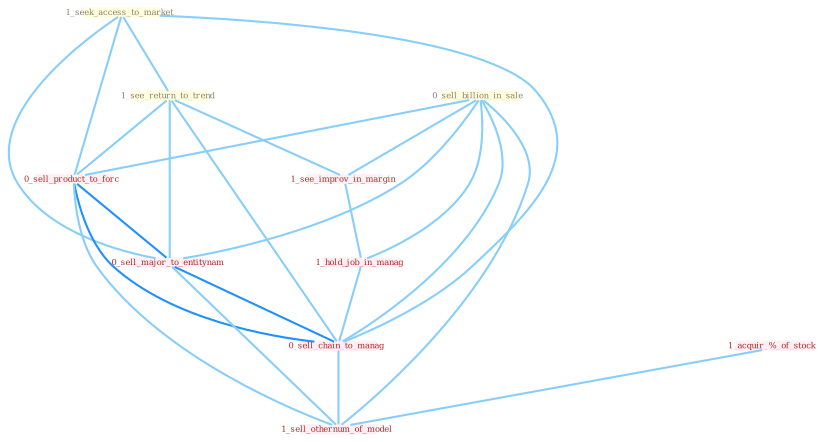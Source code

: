 Graph G{ 
    node
    [shape=polygon,style=filled,width=.5,height=.06,color="#BDFCC9",fixedsize=true,fontsize=4,
    fontcolor="#2f4f4f"];
    {node
    [color="#ffffe0", fontcolor="#8b7d6b"] "1_seek_access_to_market " "1_see_return_to_trend " "0_sell_billion_in_sale "}
{node [color="#fff0f5", fontcolor="#b22222"] "1_see_improv_in_margin " "1_acquir_%_of_stock " "1_hold_job_in_manag " "0_sell_product_to_forc " "0_sell_major_to_entitynam " "0_sell_chain_to_manag " "1_sell_othernum_of_model "}
edge [color="#B0E2FF"];

	"1_seek_access_to_market " -- "1_see_return_to_trend " [w="1", color="#87cefa" ];
	"1_seek_access_to_market " -- "0_sell_product_to_forc " [w="1", color="#87cefa" ];
	"1_seek_access_to_market " -- "0_sell_major_to_entitynam " [w="1", color="#87cefa" ];
	"1_seek_access_to_market " -- "0_sell_chain_to_manag " [w="1", color="#87cefa" ];
	"1_see_return_to_trend " -- "1_see_improv_in_margin " [w="1", color="#87cefa" ];
	"1_see_return_to_trend " -- "0_sell_product_to_forc " [w="1", color="#87cefa" ];
	"1_see_return_to_trend " -- "0_sell_major_to_entitynam " [w="1", color="#87cefa" ];
	"1_see_return_to_trend " -- "0_sell_chain_to_manag " [w="1", color="#87cefa" ];
	"0_sell_billion_in_sale " -- "1_see_improv_in_margin " [w="1", color="#87cefa" ];
	"0_sell_billion_in_sale " -- "1_hold_job_in_manag " [w="1", color="#87cefa" ];
	"0_sell_billion_in_sale " -- "0_sell_product_to_forc " [w="1", color="#87cefa" ];
	"0_sell_billion_in_sale " -- "0_sell_major_to_entitynam " [w="1", color="#87cefa" ];
	"0_sell_billion_in_sale " -- "0_sell_chain_to_manag " [w="1", color="#87cefa" ];
	"0_sell_billion_in_sale " -- "1_sell_othernum_of_model " [w="1", color="#87cefa" ];
	"1_see_improv_in_margin " -- "1_hold_job_in_manag " [w="1", color="#87cefa" ];
	"1_acquir_%_of_stock " -- "1_sell_othernum_of_model " [w="1", color="#87cefa" ];
	"1_hold_job_in_manag " -- "0_sell_chain_to_manag " [w="1", color="#87cefa" ];
	"0_sell_product_to_forc " -- "0_sell_major_to_entitynam " [w="2", color="#1e90ff" , len=0.8];
	"0_sell_product_to_forc " -- "0_sell_chain_to_manag " [w="2", color="#1e90ff" , len=0.8];
	"0_sell_product_to_forc " -- "1_sell_othernum_of_model " [w="1", color="#87cefa" ];
	"0_sell_major_to_entitynam " -- "0_sell_chain_to_manag " [w="2", color="#1e90ff" , len=0.8];
	"0_sell_major_to_entitynam " -- "1_sell_othernum_of_model " [w="1", color="#87cefa" ];
	"0_sell_chain_to_manag " -- "1_sell_othernum_of_model " [w="1", color="#87cefa" ];
}